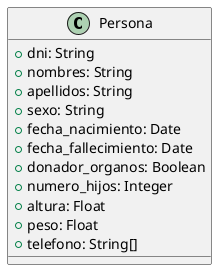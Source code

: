 @startuml
class Persona {
  +dni: String
  +nombres: String
  +apellidos: String
  +sexo: String
  +fecha_nacimiento: Date
  +fecha_fallecimiento: Date
  +donador_organos: Boolean
  +numero_hijos: Integer
  +altura: Float
  +peso: Float
  +telefono: String[]
}
@enduml
